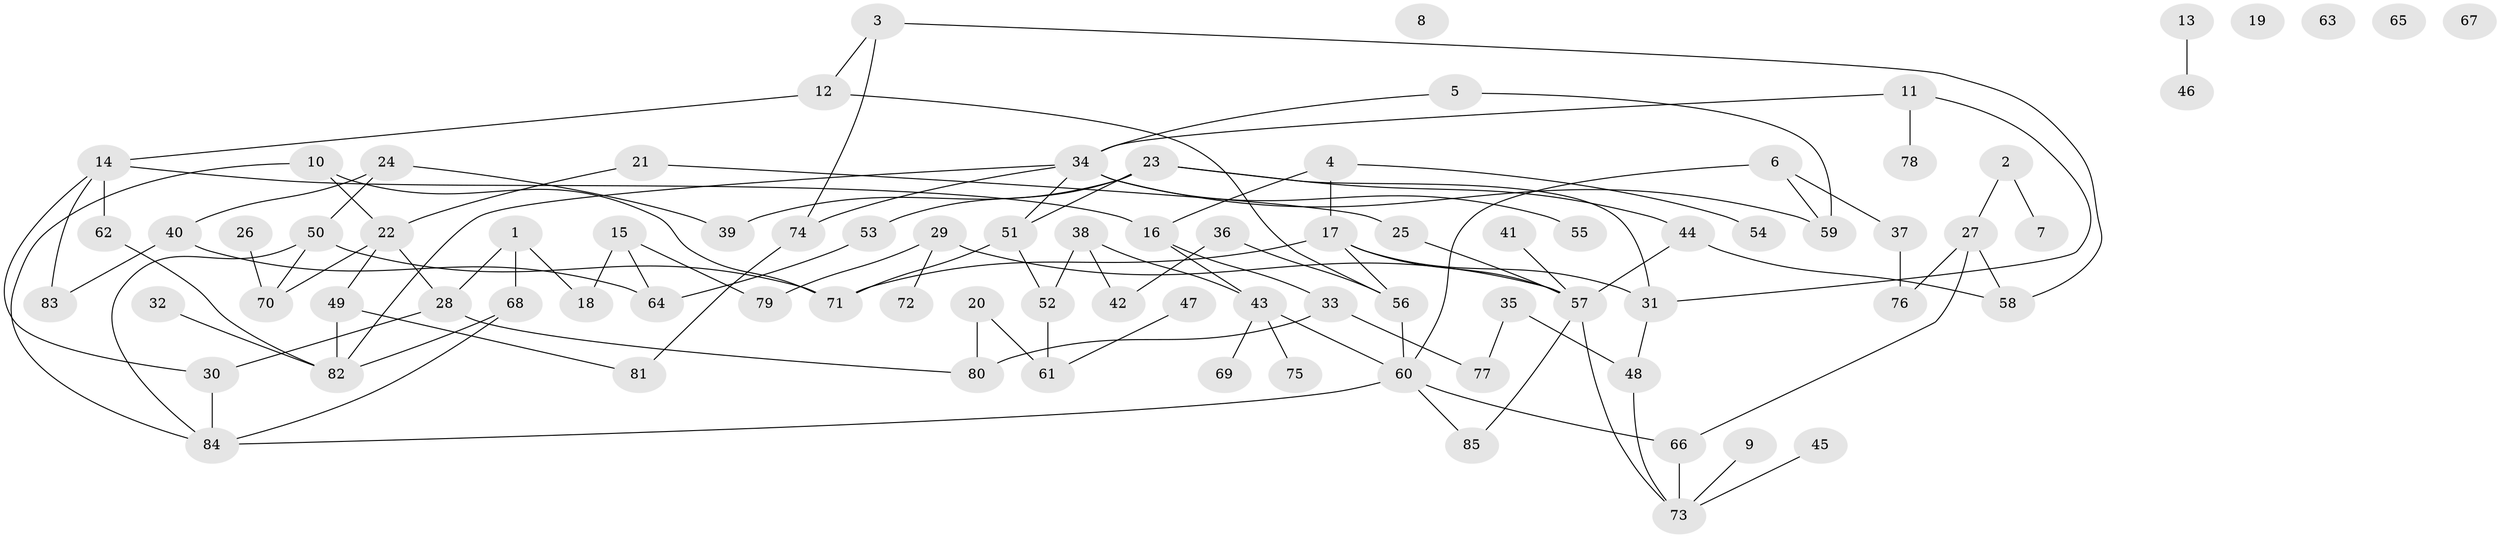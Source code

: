 // Generated by graph-tools (version 1.1) at 2025/33/03/09/25 02:33:28]
// undirected, 85 vertices, 113 edges
graph export_dot {
graph [start="1"]
  node [color=gray90,style=filled];
  1;
  2;
  3;
  4;
  5;
  6;
  7;
  8;
  9;
  10;
  11;
  12;
  13;
  14;
  15;
  16;
  17;
  18;
  19;
  20;
  21;
  22;
  23;
  24;
  25;
  26;
  27;
  28;
  29;
  30;
  31;
  32;
  33;
  34;
  35;
  36;
  37;
  38;
  39;
  40;
  41;
  42;
  43;
  44;
  45;
  46;
  47;
  48;
  49;
  50;
  51;
  52;
  53;
  54;
  55;
  56;
  57;
  58;
  59;
  60;
  61;
  62;
  63;
  64;
  65;
  66;
  67;
  68;
  69;
  70;
  71;
  72;
  73;
  74;
  75;
  76;
  77;
  78;
  79;
  80;
  81;
  82;
  83;
  84;
  85;
  1 -- 18;
  1 -- 28;
  1 -- 68;
  2 -- 7;
  2 -- 27;
  3 -- 12;
  3 -- 58;
  3 -- 74;
  4 -- 16;
  4 -- 17;
  4 -- 54;
  5 -- 34;
  5 -- 59;
  6 -- 37;
  6 -- 59;
  6 -- 60;
  9 -- 73;
  10 -- 22;
  10 -- 71;
  10 -- 84;
  11 -- 31;
  11 -- 34;
  11 -- 78;
  12 -- 14;
  12 -- 56;
  13 -- 46;
  14 -- 16;
  14 -- 30;
  14 -- 62;
  14 -- 83;
  15 -- 18;
  15 -- 64;
  15 -- 79;
  16 -- 33;
  16 -- 43;
  17 -- 31;
  17 -- 56;
  17 -- 57;
  17 -- 71;
  20 -- 61;
  20 -- 80;
  21 -- 22;
  21 -- 25;
  22 -- 28;
  22 -- 49;
  22 -- 70;
  23 -- 31;
  23 -- 39;
  23 -- 44;
  23 -- 51;
  23 -- 53;
  24 -- 39;
  24 -- 40;
  24 -- 50;
  25 -- 57;
  26 -- 70;
  27 -- 58;
  27 -- 66;
  27 -- 76;
  28 -- 30;
  28 -- 80;
  29 -- 57;
  29 -- 72;
  29 -- 79;
  30 -- 84;
  31 -- 48;
  32 -- 82;
  33 -- 77;
  33 -- 80;
  34 -- 51;
  34 -- 55;
  34 -- 59;
  34 -- 74;
  34 -- 82;
  35 -- 48;
  35 -- 77;
  36 -- 42;
  36 -- 56;
  37 -- 76;
  38 -- 42;
  38 -- 43;
  38 -- 52;
  40 -- 64;
  40 -- 83;
  41 -- 57;
  43 -- 60;
  43 -- 69;
  43 -- 75;
  44 -- 57;
  44 -- 58;
  45 -- 73;
  47 -- 61;
  48 -- 73;
  49 -- 81;
  49 -- 82;
  50 -- 70;
  50 -- 71;
  50 -- 84;
  51 -- 52;
  51 -- 71;
  52 -- 61;
  53 -- 64;
  56 -- 60;
  57 -- 73;
  57 -- 85;
  60 -- 66;
  60 -- 84;
  60 -- 85;
  62 -- 82;
  66 -- 73;
  68 -- 82;
  68 -- 84;
  74 -- 81;
}
